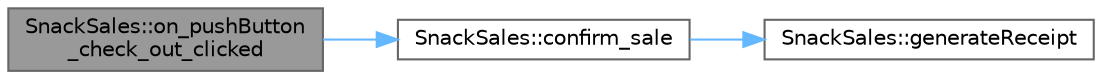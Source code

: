 digraph "SnackSales::on_pushButton_check_out_clicked"
{
 // LATEX_PDF_SIZE
  bgcolor="transparent";
  edge [fontname=Helvetica,fontsize=10,labelfontname=Helvetica,labelfontsize=10];
  node [fontname=Helvetica,fontsize=10,shape=box,height=0.2,width=0.4];
  rankdir="LR";
  Node1 [id="Node000001",label="SnackSales::on_pushButton\l_check_out_clicked",height=0.2,width=0.4,color="gray40", fillcolor="grey60", style="filled", fontcolor="black",tooltip="This function checks if cart is empty, if so returs to employee page after users confirmation."];
  Node1 -> Node2 [id="edge1_Node000001_Node000002",color="steelblue1",style="solid",tooltip=" "];
  Node2 [id="Node000002",label="SnackSales::confirm_sale",height=0.2,width=0.4,color="grey40", fillcolor="white", style="filled",URL="$class_snack_sales.html#a84b99474491ce7ac348e22d33c90ec79",tooltip="This function confirms the sale and adds it to the database."];
  Node2 -> Node3 [id="edge2_Node000002_Node000003",color="steelblue1",style="solid",tooltip=" "];
  Node3 [id="Node000003",label="SnackSales::generateReceipt",height=0.2,width=0.4,color="grey40", fillcolor="white", style="filled",URL="$class_snack_sales.html#a251c1697bfb296af6e6c1a1d196cbd26",tooltip="This function generates a receipt in pdf format from cart and saves it to desktop."];
}
